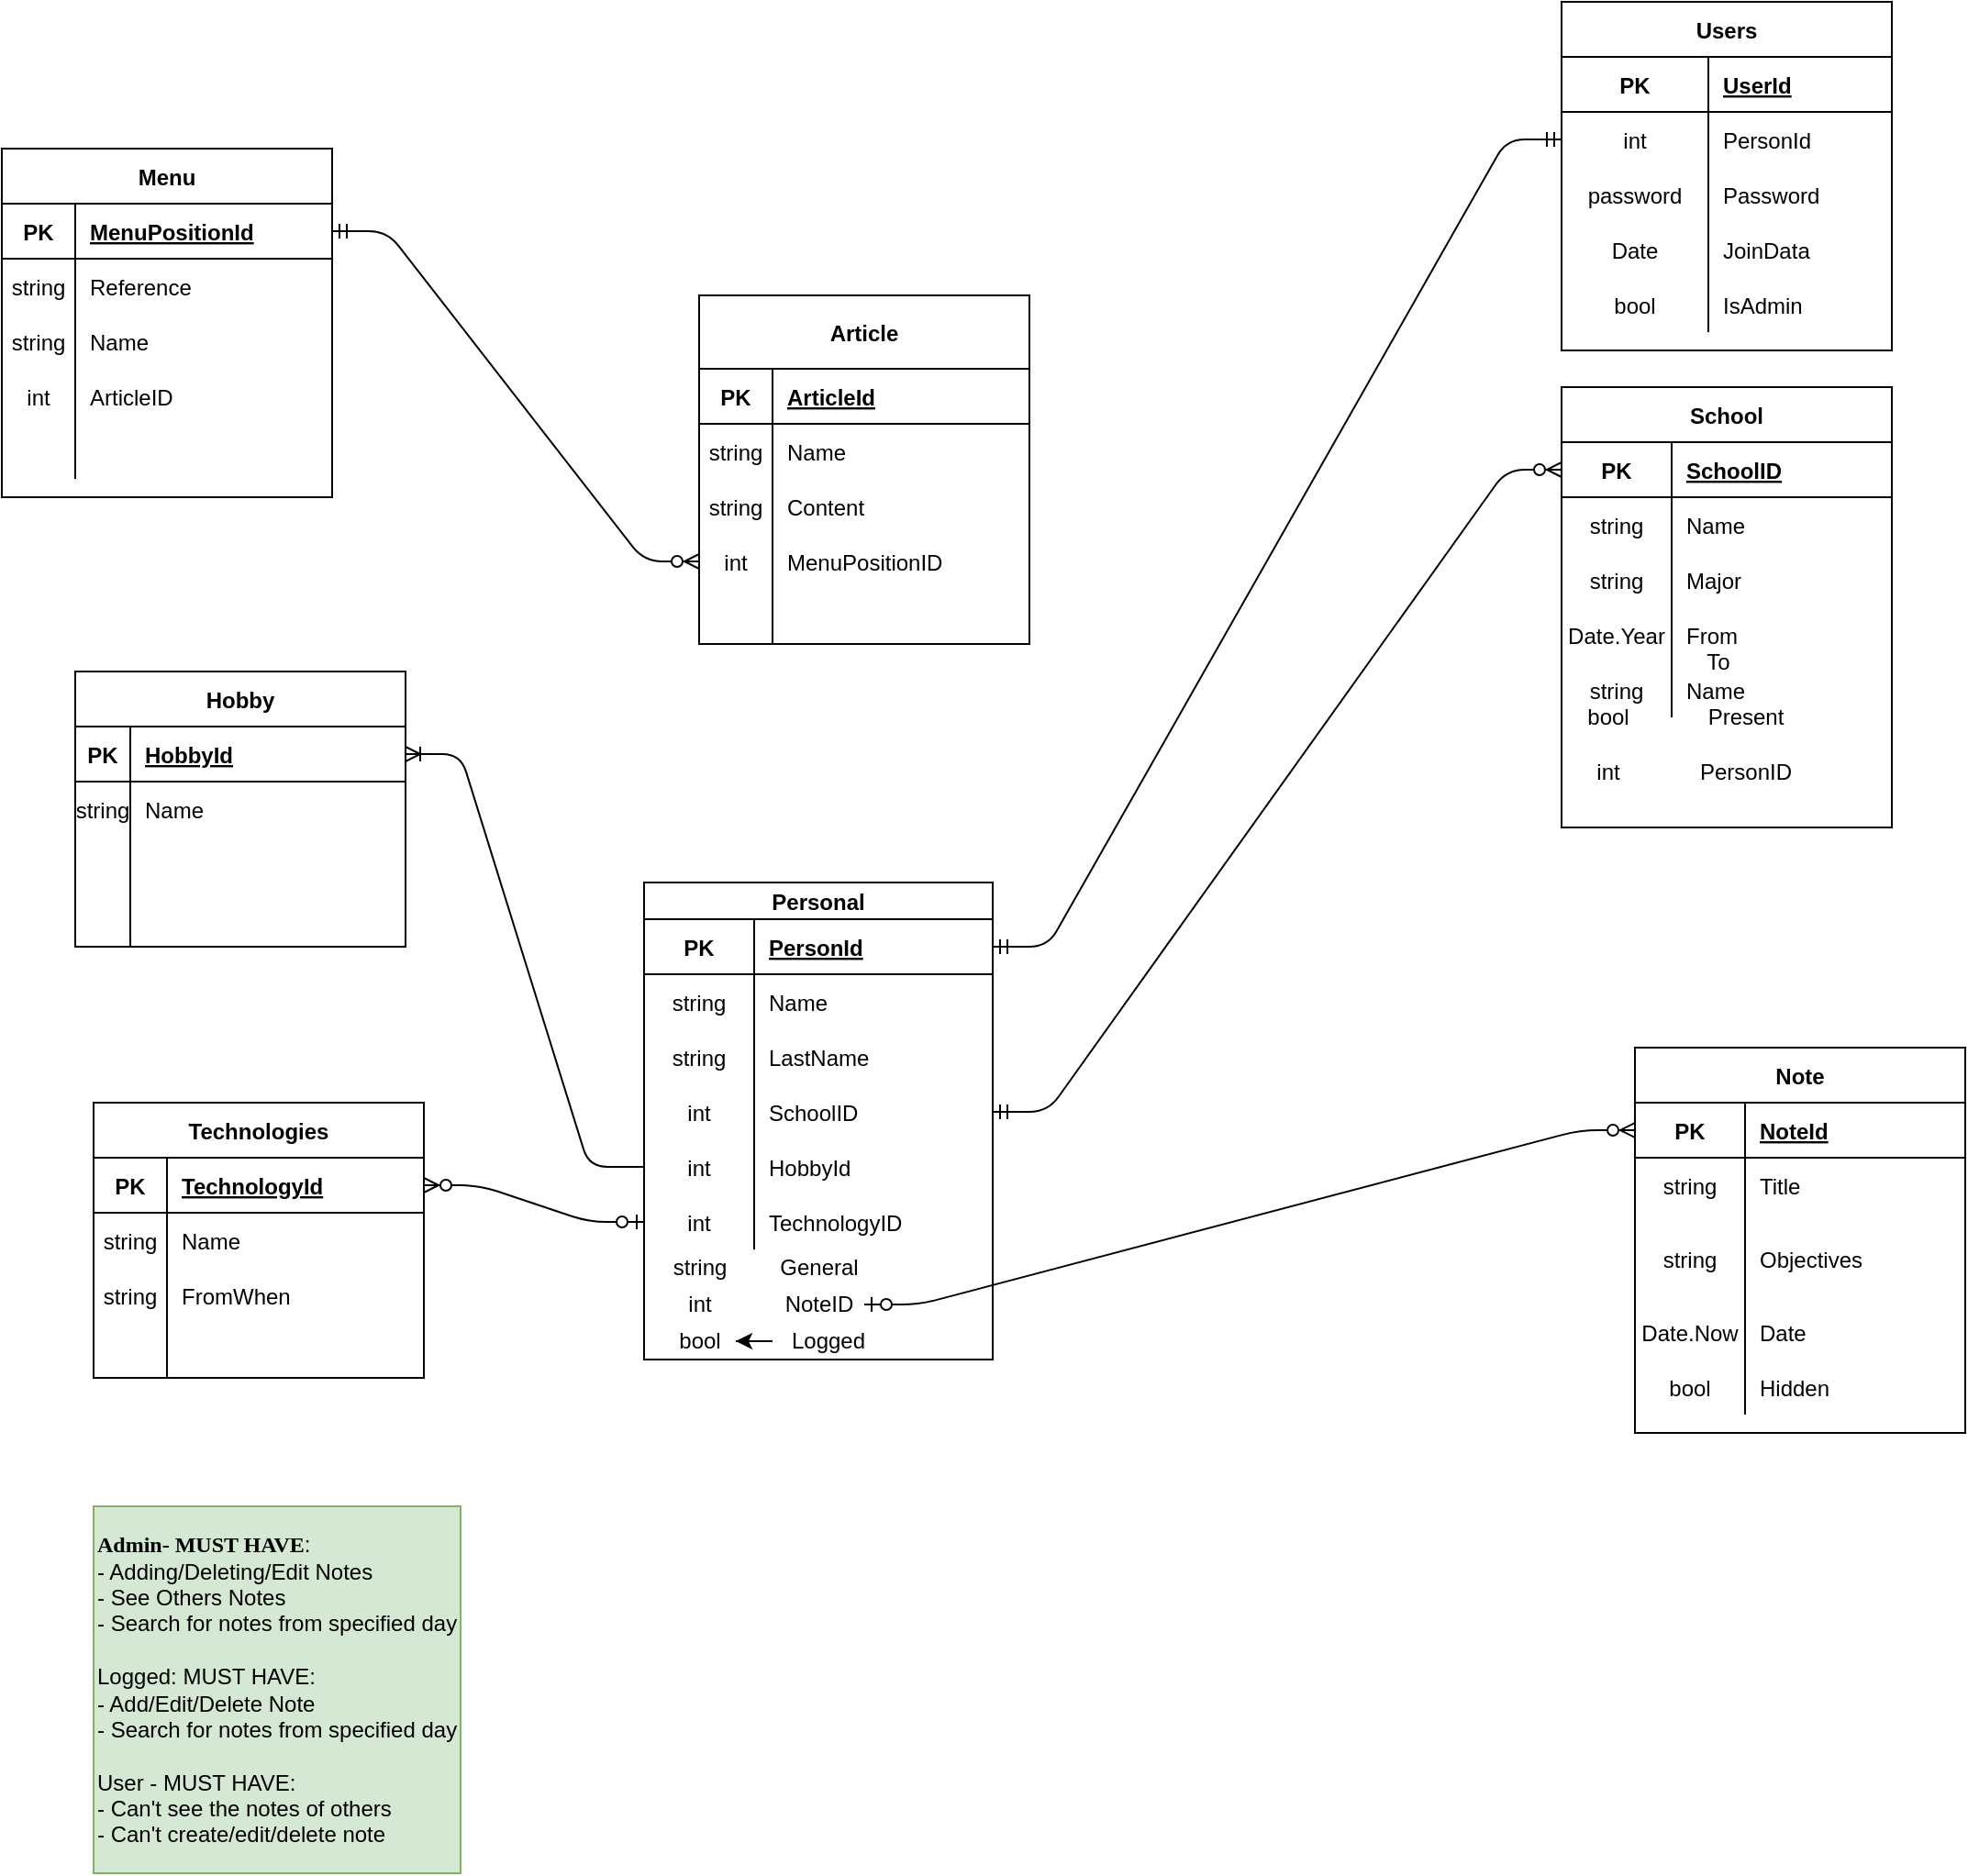 <mxfile version="14.4.2" type="device"><diagram id="R2lEEEUBdFMjLlhIrx00" name="Page-1"><mxGraphModel dx="1673" dy="896" grid="1" gridSize="10" guides="1" tooltips="1" connect="1" arrows="1" fold="1" page="1" pageScale="1" pageWidth="850" pageHeight="1400" math="0" shadow="0" extFonts="Permanent Marker^https://fonts.googleapis.com/css?family=Permanent+Marker"><root><mxCell id="0"/><mxCell id="1" parent="0"/><mxCell id="qra9mYOrXdD5Ib7m6y9H-2" value="Menu" style="shape=table;startSize=30;container=1;collapsible=1;childLayout=tableLayout;fixedRows=1;rowLines=0;fontStyle=1;align=center;resizeLast=1;" parent="1" vertex="1"><mxGeometry y="230" width="180" height="190" as="geometry"/></mxCell><mxCell id="qra9mYOrXdD5Ib7m6y9H-3" value="" style="shape=partialRectangle;collapsible=0;dropTarget=0;pointerEvents=0;fillColor=none;top=0;left=0;bottom=1;right=0;points=[[0,0.5],[1,0.5]];portConstraint=eastwest;" parent="qra9mYOrXdD5Ib7m6y9H-2" vertex="1"><mxGeometry y="30" width="180" height="30" as="geometry"/></mxCell><mxCell id="qra9mYOrXdD5Ib7m6y9H-4" value="PK" style="shape=partialRectangle;connectable=0;fillColor=none;top=0;left=0;bottom=0;right=0;fontStyle=1;overflow=hidden;" parent="qra9mYOrXdD5Ib7m6y9H-3" vertex="1"><mxGeometry width="40" height="30" as="geometry"/></mxCell><mxCell id="qra9mYOrXdD5Ib7m6y9H-5" value="MenuPositionId" style="shape=partialRectangle;connectable=0;fillColor=none;top=0;left=0;bottom=0;right=0;align=left;spacingLeft=6;fontStyle=5;overflow=hidden;" parent="qra9mYOrXdD5Ib7m6y9H-3" vertex="1"><mxGeometry x="40" width="140" height="30" as="geometry"/></mxCell><mxCell id="qra9mYOrXdD5Ib7m6y9H-6" value="" style="shape=partialRectangle;collapsible=0;dropTarget=0;pointerEvents=0;fillColor=none;top=0;left=0;bottom=0;right=0;points=[[0,0.5],[1,0.5]];portConstraint=eastwest;" parent="qra9mYOrXdD5Ib7m6y9H-2" vertex="1"><mxGeometry y="60" width="180" height="30" as="geometry"/></mxCell><mxCell id="qra9mYOrXdD5Ib7m6y9H-7" value="string" style="shape=partialRectangle;connectable=0;fillColor=none;top=0;left=0;bottom=0;right=0;editable=1;overflow=hidden;" parent="qra9mYOrXdD5Ib7m6y9H-6" vertex="1"><mxGeometry width="40" height="30" as="geometry"/></mxCell><mxCell id="qra9mYOrXdD5Ib7m6y9H-8" value="Reference" style="shape=partialRectangle;connectable=0;fillColor=none;top=0;left=0;bottom=0;right=0;align=left;spacingLeft=6;overflow=hidden;" parent="qra9mYOrXdD5Ib7m6y9H-6" vertex="1"><mxGeometry x="40" width="140" height="30" as="geometry"/></mxCell><mxCell id="qra9mYOrXdD5Ib7m6y9H-9" value="" style="shape=partialRectangle;collapsible=0;dropTarget=0;pointerEvents=0;fillColor=none;top=0;left=0;bottom=0;right=0;points=[[0,0.5],[1,0.5]];portConstraint=eastwest;" parent="qra9mYOrXdD5Ib7m6y9H-2" vertex="1"><mxGeometry y="90" width="180" height="30" as="geometry"/></mxCell><mxCell id="qra9mYOrXdD5Ib7m6y9H-10" value="string" style="shape=partialRectangle;connectable=0;fillColor=none;top=0;left=0;bottom=0;right=0;editable=1;overflow=hidden;" parent="qra9mYOrXdD5Ib7m6y9H-9" vertex="1"><mxGeometry width="40" height="30" as="geometry"/></mxCell><mxCell id="qra9mYOrXdD5Ib7m6y9H-11" value="Name" style="shape=partialRectangle;connectable=0;fillColor=none;top=0;left=0;bottom=0;right=0;align=left;spacingLeft=6;overflow=hidden;" parent="qra9mYOrXdD5Ib7m6y9H-9" vertex="1"><mxGeometry x="40" width="140" height="30" as="geometry"/></mxCell><mxCell id="qra9mYOrXdD5Ib7m6y9H-181" value="" style="shape=partialRectangle;collapsible=0;dropTarget=0;pointerEvents=0;fillColor=none;top=0;left=0;bottom=0;right=0;points=[[0,0.5],[1,0.5]];portConstraint=eastwest;" parent="qra9mYOrXdD5Ib7m6y9H-2" vertex="1"><mxGeometry y="120" width="180" height="30" as="geometry"/></mxCell><mxCell id="qra9mYOrXdD5Ib7m6y9H-182" value="int" style="shape=partialRectangle;connectable=0;fillColor=none;top=0;left=0;bottom=0;right=0;editable=1;overflow=hidden;" parent="qra9mYOrXdD5Ib7m6y9H-181" vertex="1"><mxGeometry width="40" height="30" as="geometry"/></mxCell><mxCell id="qra9mYOrXdD5Ib7m6y9H-183" value="ArticleID" style="shape=partialRectangle;connectable=0;fillColor=none;top=0;left=0;bottom=0;right=0;align=left;spacingLeft=6;overflow=hidden;" parent="qra9mYOrXdD5Ib7m6y9H-181" vertex="1"><mxGeometry x="40" width="140" height="30" as="geometry"/></mxCell><mxCell id="qra9mYOrXdD5Ib7m6y9H-12" value="" style="shape=partialRectangle;collapsible=0;dropTarget=0;pointerEvents=0;fillColor=none;top=0;left=0;bottom=0;right=0;points=[[0,0.5],[1,0.5]];portConstraint=eastwest;" parent="qra9mYOrXdD5Ib7m6y9H-2" vertex="1"><mxGeometry y="150" width="180" height="30" as="geometry"/></mxCell><mxCell id="qra9mYOrXdD5Ib7m6y9H-13" value="" style="shape=partialRectangle;connectable=0;fillColor=none;top=0;left=0;bottom=0;right=0;editable=1;overflow=hidden;" parent="qra9mYOrXdD5Ib7m6y9H-12" vertex="1"><mxGeometry width="40" height="30" as="geometry"/></mxCell><mxCell id="qra9mYOrXdD5Ib7m6y9H-14" value="" style="shape=partialRectangle;connectable=0;fillColor=none;top=0;left=0;bottom=0;right=0;align=left;spacingLeft=6;overflow=hidden;" parent="qra9mYOrXdD5Ib7m6y9H-12" vertex="1"><mxGeometry x="40" width="140" height="30" as="geometry"/></mxCell><mxCell id="qra9mYOrXdD5Ib7m6y9H-15" value="Article" style="shape=table;startSize=40;container=1;collapsible=1;childLayout=tableLayout;fixedRows=1;rowLines=0;fontStyle=1;align=center;resizeLast=1;" parent="1" vertex="1"><mxGeometry x="380" y="310" width="180" height="190" as="geometry"/></mxCell><mxCell id="qra9mYOrXdD5Ib7m6y9H-16" value="" style="shape=partialRectangle;collapsible=0;dropTarget=0;pointerEvents=0;fillColor=none;top=0;left=0;bottom=1;right=0;points=[[0,0.5],[1,0.5]];portConstraint=eastwest;" parent="qra9mYOrXdD5Ib7m6y9H-15" vertex="1"><mxGeometry y="40" width="180" height="30" as="geometry"/></mxCell><mxCell id="qra9mYOrXdD5Ib7m6y9H-17" value="PK" style="shape=partialRectangle;connectable=0;fillColor=none;top=0;left=0;bottom=0;right=0;fontStyle=1;overflow=hidden;" parent="qra9mYOrXdD5Ib7m6y9H-16" vertex="1"><mxGeometry width="40" height="30" as="geometry"/></mxCell><mxCell id="qra9mYOrXdD5Ib7m6y9H-18" value="ArticleId" style="shape=partialRectangle;connectable=0;fillColor=none;top=0;left=0;bottom=0;right=0;align=left;spacingLeft=6;fontStyle=5;overflow=hidden;" parent="qra9mYOrXdD5Ib7m6y9H-16" vertex="1"><mxGeometry x="40" width="140" height="30" as="geometry"/></mxCell><mxCell id="qra9mYOrXdD5Ib7m6y9H-19" value="" style="shape=partialRectangle;collapsible=0;dropTarget=0;pointerEvents=0;fillColor=none;top=0;left=0;bottom=0;right=0;points=[[0,0.5],[1,0.5]];portConstraint=eastwest;" parent="qra9mYOrXdD5Ib7m6y9H-15" vertex="1"><mxGeometry y="70" width="180" height="30" as="geometry"/></mxCell><mxCell id="qra9mYOrXdD5Ib7m6y9H-20" value="string" style="shape=partialRectangle;connectable=0;fillColor=none;top=0;left=0;bottom=0;right=0;editable=1;overflow=hidden;" parent="qra9mYOrXdD5Ib7m6y9H-19" vertex="1"><mxGeometry width="40" height="30" as="geometry"/></mxCell><mxCell id="qra9mYOrXdD5Ib7m6y9H-21" value="Name" style="shape=partialRectangle;connectable=0;fillColor=none;top=0;left=0;bottom=0;right=0;align=left;spacingLeft=6;overflow=hidden;" parent="qra9mYOrXdD5Ib7m6y9H-19" vertex="1"><mxGeometry x="40" width="140" height="30" as="geometry"/></mxCell><mxCell id="qra9mYOrXdD5Ib7m6y9H-22" value="" style="shape=partialRectangle;collapsible=0;dropTarget=0;pointerEvents=0;fillColor=none;top=0;left=0;bottom=0;right=0;points=[[0,0.5],[1,0.5]];portConstraint=eastwest;" parent="qra9mYOrXdD5Ib7m6y9H-15" vertex="1"><mxGeometry y="100" width="180" height="30" as="geometry"/></mxCell><mxCell id="qra9mYOrXdD5Ib7m6y9H-23" value="string" style="shape=partialRectangle;connectable=0;fillColor=none;top=0;left=0;bottom=0;right=0;editable=1;overflow=hidden;" parent="qra9mYOrXdD5Ib7m6y9H-22" vertex="1"><mxGeometry width="40" height="30" as="geometry"/></mxCell><mxCell id="qra9mYOrXdD5Ib7m6y9H-24" value="Content" style="shape=partialRectangle;connectable=0;fillColor=none;top=0;left=0;bottom=0;right=0;align=left;spacingLeft=6;overflow=hidden;" parent="qra9mYOrXdD5Ib7m6y9H-22" vertex="1"><mxGeometry x="40" width="140" height="30" as="geometry"/></mxCell><mxCell id="qra9mYOrXdD5Ib7m6y9H-185" value="" style="shape=partialRectangle;collapsible=0;dropTarget=0;pointerEvents=0;fillColor=none;top=0;left=0;bottom=0;right=0;points=[[0,0.5],[1,0.5]];portConstraint=eastwest;" parent="qra9mYOrXdD5Ib7m6y9H-15" vertex="1"><mxGeometry y="130" width="180" height="30" as="geometry"/></mxCell><mxCell id="qra9mYOrXdD5Ib7m6y9H-186" value="int" style="shape=partialRectangle;connectable=0;fillColor=none;top=0;left=0;bottom=0;right=0;editable=1;overflow=hidden;" parent="qra9mYOrXdD5Ib7m6y9H-185" vertex="1"><mxGeometry width="40" height="30" as="geometry"/></mxCell><mxCell id="qra9mYOrXdD5Ib7m6y9H-187" value="MenuPositionID" style="shape=partialRectangle;connectable=0;fillColor=none;top=0;left=0;bottom=0;right=0;align=left;spacingLeft=6;overflow=hidden;" parent="qra9mYOrXdD5Ib7m6y9H-185" vertex="1"><mxGeometry x="40" width="140" height="30" as="geometry"/></mxCell><mxCell id="qra9mYOrXdD5Ib7m6y9H-25" value="" style="shape=partialRectangle;collapsible=0;dropTarget=0;pointerEvents=0;fillColor=none;top=0;left=0;bottom=0;right=0;points=[[0,0.5],[1,0.5]];portConstraint=eastwest;" parent="qra9mYOrXdD5Ib7m6y9H-15" vertex="1"><mxGeometry y="160" width="180" height="30" as="geometry"/></mxCell><mxCell id="qra9mYOrXdD5Ib7m6y9H-26" value="" style="shape=partialRectangle;connectable=0;fillColor=none;top=0;left=0;bottom=0;right=0;editable=1;overflow=hidden;" parent="qra9mYOrXdD5Ib7m6y9H-25" vertex="1"><mxGeometry width="40" height="30" as="geometry"/></mxCell><mxCell id="qra9mYOrXdD5Ib7m6y9H-27" value="" style="shape=partialRectangle;connectable=0;fillColor=none;top=0;left=0;bottom=0;right=0;align=left;spacingLeft=6;overflow=hidden;" parent="qra9mYOrXdD5Ib7m6y9H-25" vertex="1"><mxGeometry x="40" width="140" height="30" as="geometry"/></mxCell><mxCell id="qra9mYOrXdD5Ib7m6y9H-28" value="Personal" style="shape=table;startSize=20;container=1;collapsible=1;childLayout=tableLayout;fixedRows=1;rowLines=0;fontStyle=1;align=center;resizeLast=1;" parent="1" vertex="1"><mxGeometry x="350" y="630" width="190" height="260" as="geometry"/></mxCell><mxCell id="qra9mYOrXdD5Ib7m6y9H-29" value="" style="shape=partialRectangle;collapsible=0;dropTarget=0;pointerEvents=0;fillColor=none;top=0;left=0;bottom=1;right=0;points=[[0,0.5],[1,0.5]];portConstraint=eastwest;" parent="qra9mYOrXdD5Ib7m6y9H-28" vertex="1"><mxGeometry y="20" width="190" height="30" as="geometry"/></mxCell><mxCell id="qra9mYOrXdD5Ib7m6y9H-30" value="PK" style="shape=partialRectangle;connectable=0;fillColor=none;top=0;left=0;bottom=0;right=0;fontStyle=1;overflow=hidden;" parent="qra9mYOrXdD5Ib7m6y9H-29" vertex="1"><mxGeometry width="60" height="30" as="geometry"/></mxCell><mxCell id="qra9mYOrXdD5Ib7m6y9H-31" value="PersonId" style="shape=partialRectangle;connectable=0;fillColor=none;top=0;left=0;bottom=0;right=0;align=left;spacingLeft=6;fontStyle=5;overflow=hidden;" parent="qra9mYOrXdD5Ib7m6y9H-29" vertex="1"><mxGeometry x="60" width="130" height="30" as="geometry"/></mxCell><mxCell id="qra9mYOrXdD5Ib7m6y9H-32" value="" style="shape=partialRectangle;collapsible=0;dropTarget=0;pointerEvents=0;fillColor=none;top=0;left=0;bottom=0;right=0;points=[[0,0.5],[1,0.5]];portConstraint=eastwest;" parent="qra9mYOrXdD5Ib7m6y9H-28" vertex="1"><mxGeometry y="50" width="190" height="30" as="geometry"/></mxCell><mxCell id="qra9mYOrXdD5Ib7m6y9H-33" value="string" style="shape=partialRectangle;connectable=0;fillColor=none;top=0;left=0;bottom=0;right=0;editable=1;overflow=hidden;" parent="qra9mYOrXdD5Ib7m6y9H-32" vertex="1"><mxGeometry width="60" height="30" as="geometry"/></mxCell><mxCell id="qra9mYOrXdD5Ib7m6y9H-34" value="Name" style="shape=partialRectangle;connectable=0;fillColor=none;top=0;left=0;bottom=0;right=0;align=left;spacingLeft=6;overflow=hidden;" parent="qra9mYOrXdD5Ib7m6y9H-32" vertex="1"><mxGeometry x="60" width="130" height="30" as="geometry"/></mxCell><mxCell id="qra9mYOrXdD5Ib7m6y9H-35" value="" style="shape=partialRectangle;collapsible=0;dropTarget=0;pointerEvents=0;fillColor=none;top=0;left=0;bottom=0;right=0;points=[[0,0.5],[1,0.5]];portConstraint=eastwest;" parent="qra9mYOrXdD5Ib7m6y9H-28" vertex="1"><mxGeometry y="80" width="190" height="30" as="geometry"/></mxCell><mxCell id="qra9mYOrXdD5Ib7m6y9H-36" value="string" style="shape=partialRectangle;connectable=0;fillColor=none;top=0;left=0;bottom=0;right=0;editable=1;overflow=hidden;" parent="qra9mYOrXdD5Ib7m6y9H-35" vertex="1"><mxGeometry width="60" height="30" as="geometry"/></mxCell><mxCell id="qra9mYOrXdD5Ib7m6y9H-37" value="LastName" style="shape=partialRectangle;connectable=0;fillColor=none;top=0;left=0;bottom=0;right=0;align=left;spacingLeft=6;overflow=hidden;" parent="qra9mYOrXdD5Ib7m6y9H-35" vertex="1"><mxGeometry x="60" width="130" height="30" as="geometry"/></mxCell><mxCell id="qra9mYOrXdD5Ib7m6y9H-38" value="" style="shape=partialRectangle;collapsible=0;dropTarget=0;pointerEvents=0;fillColor=none;top=0;left=0;bottom=0;right=0;points=[[0,0.5],[1,0.5]];portConstraint=eastwest;" parent="qra9mYOrXdD5Ib7m6y9H-28" vertex="1"><mxGeometry y="110" width="190" height="30" as="geometry"/></mxCell><mxCell id="qra9mYOrXdD5Ib7m6y9H-39" value="int" style="shape=partialRectangle;connectable=0;fillColor=none;top=0;left=0;bottom=0;right=0;editable=1;overflow=hidden;" parent="qra9mYOrXdD5Ib7m6y9H-38" vertex="1"><mxGeometry width="60" height="30" as="geometry"/></mxCell><mxCell id="qra9mYOrXdD5Ib7m6y9H-40" value="SchoolID" style="shape=partialRectangle;connectable=0;fillColor=none;top=0;left=0;bottom=0;right=0;align=left;spacingLeft=6;overflow=hidden;" parent="qra9mYOrXdD5Ib7m6y9H-38" vertex="1"><mxGeometry x="60" width="130" height="30" as="geometry"/></mxCell><mxCell id="qra9mYOrXdD5Ib7m6y9H-41" value="" style="shape=partialRectangle;collapsible=0;dropTarget=0;pointerEvents=0;fillColor=none;top=0;left=0;bottom=0;right=0;points=[[0,0.5],[1,0.5]];portConstraint=eastwest;" parent="qra9mYOrXdD5Ib7m6y9H-28" vertex="1"><mxGeometry y="140" width="190" height="30" as="geometry"/></mxCell><mxCell id="qra9mYOrXdD5Ib7m6y9H-42" value="int" style="shape=partialRectangle;connectable=0;fillColor=none;top=0;left=0;bottom=0;right=0;editable=1;overflow=hidden;" parent="qra9mYOrXdD5Ib7m6y9H-41" vertex="1"><mxGeometry width="60" height="30" as="geometry"/></mxCell><mxCell id="qra9mYOrXdD5Ib7m6y9H-43" value="HobbyId" style="shape=partialRectangle;connectable=0;fillColor=none;top=0;left=0;bottom=0;right=0;align=left;spacingLeft=6;overflow=hidden;" parent="qra9mYOrXdD5Ib7m6y9H-41" vertex="1"><mxGeometry x="60" width="130" height="30" as="geometry"/></mxCell><mxCell id="qra9mYOrXdD5Ib7m6y9H-174" value="" style="shape=partialRectangle;collapsible=0;dropTarget=0;pointerEvents=0;fillColor=none;top=0;left=0;bottom=0;right=0;points=[[0,0.5],[1,0.5]];portConstraint=eastwest;" parent="qra9mYOrXdD5Ib7m6y9H-28" vertex="1"><mxGeometry y="170" width="190" height="30" as="geometry"/></mxCell><mxCell id="qra9mYOrXdD5Ib7m6y9H-175" value="int" style="shape=partialRectangle;connectable=0;fillColor=none;top=0;left=0;bottom=0;right=0;editable=1;overflow=hidden;" parent="qra9mYOrXdD5Ib7m6y9H-174" vertex="1"><mxGeometry width="60" height="30" as="geometry"/></mxCell><mxCell id="qra9mYOrXdD5Ib7m6y9H-176" value="TechnologyID" style="shape=partialRectangle;connectable=0;fillColor=none;top=0;left=0;bottom=0;right=0;align=left;spacingLeft=6;overflow=hidden;" parent="qra9mYOrXdD5Ib7m6y9H-174" vertex="1"><mxGeometry x="60" width="130" height="30" as="geometry"/></mxCell><mxCell id="qra9mYOrXdD5Ib7m6y9H-44" value="string" style="text;html=1;align=center;verticalAlign=middle;resizable=0;points=[];autosize=1;" parent="1" vertex="1"><mxGeometry x="360" y="830" width="40" height="20" as="geometry"/></mxCell><mxCell id="qra9mYOrXdD5Ib7m6y9H-45" value="General" style="text;html=1;align=center;verticalAlign=middle;resizable=0;points=[];autosize=1;" parent="1" vertex="1"><mxGeometry x="415" y="830" width="60" height="20" as="geometry"/></mxCell><mxCell id="qra9mYOrXdD5Ib7m6y9H-46" value="School" style="shape=table;startSize=30;container=1;collapsible=1;childLayout=tableLayout;fixedRows=1;rowLines=0;fontStyle=1;align=center;resizeLast=1;" parent="1" vertex="1"><mxGeometry x="850" y="360" width="180" height="240" as="geometry"/></mxCell><mxCell id="qra9mYOrXdD5Ib7m6y9H-47" value="" style="shape=partialRectangle;collapsible=0;dropTarget=0;pointerEvents=0;fillColor=none;top=0;left=0;bottom=1;right=0;points=[[0,0.5],[1,0.5]];portConstraint=eastwest;" parent="qra9mYOrXdD5Ib7m6y9H-46" vertex="1"><mxGeometry y="30" width="180" height="30" as="geometry"/></mxCell><mxCell id="qra9mYOrXdD5Ib7m6y9H-48" value="PK" style="shape=partialRectangle;connectable=0;fillColor=none;top=0;left=0;bottom=0;right=0;fontStyle=1;overflow=hidden;" parent="qra9mYOrXdD5Ib7m6y9H-47" vertex="1"><mxGeometry width="60" height="30" as="geometry"/></mxCell><mxCell id="qra9mYOrXdD5Ib7m6y9H-49" value="SchoolID" style="shape=partialRectangle;connectable=0;fillColor=none;top=0;left=0;bottom=0;right=0;align=left;spacingLeft=6;fontStyle=5;overflow=hidden;" parent="qra9mYOrXdD5Ib7m6y9H-47" vertex="1"><mxGeometry x="60" width="120" height="30" as="geometry"/></mxCell><mxCell id="qra9mYOrXdD5Ib7m6y9H-50" value="" style="shape=partialRectangle;collapsible=0;dropTarget=0;pointerEvents=0;fillColor=none;top=0;left=0;bottom=0;right=0;points=[[0,0.5],[1,0.5]];portConstraint=eastwest;" parent="qra9mYOrXdD5Ib7m6y9H-46" vertex="1"><mxGeometry y="60" width="180" height="30" as="geometry"/></mxCell><mxCell id="qra9mYOrXdD5Ib7m6y9H-51" value="string" style="shape=partialRectangle;connectable=0;fillColor=none;top=0;left=0;bottom=0;right=0;editable=1;overflow=hidden;" parent="qra9mYOrXdD5Ib7m6y9H-50" vertex="1"><mxGeometry width="60" height="30" as="geometry"/></mxCell><mxCell id="qra9mYOrXdD5Ib7m6y9H-52" value="Name" style="shape=partialRectangle;connectable=0;fillColor=none;top=0;left=0;bottom=0;right=0;align=left;spacingLeft=6;overflow=hidden;" parent="qra9mYOrXdD5Ib7m6y9H-50" vertex="1"><mxGeometry x="60" width="120" height="30" as="geometry"/></mxCell><mxCell id="qra9mYOrXdD5Ib7m6y9H-53" value="" style="shape=partialRectangle;collapsible=0;dropTarget=0;pointerEvents=0;fillColor=none;top=0;left=0;bottom=0;right=0;points=[[0,0.5],[1,0.5]];portConstraint=eastwest;" parent="qra9mYOrXdD5Ib7m6y9H-46" vertex="1"><mxGeometry y="90" width="180" height="30" as="geometry"/></mxCell><mxCell id="qra9mYOrXdD5Ib7m6y9H-54" value="string" style="shape=partialRectangle;connectable=0;fillColor=none;top=0;left=0;bottom=0;right=0;editable=1;overflow=hidden;" parent="qra9mYOrXdD5Ib7m6y9H-53" vertex="1"><mxGeometry width="60" height="30" as="geometry"/></mxCell><mxCell id="qra9mYOrXdD5Ib7m6y9H-55" value="Major" style="shape=partialRectangle;connectable=0;fillColor=none;top=0;left=0;bottom=0;right=0;align=left;spacingLeft=6;overflow=hidden;" parent="qra9mYOrXdD5Ib7m6y9H-53" vertex="1"><mxGeometry x="60" width="120" height="30" as="geometry"/></mxCell><mxCell id="qra9mYOrXdD5Ib7m6y9H-56" value="" style="shape=partialRectangle;collapsible=0;dropTarget=0;pointerEvents=0;fillColor=none;top=0;left=0;bottom=0;right=0;points=[[0,0.5],[1,0.5]];portConstraint=eastwest;" parent="qra9mYOrXdD5Ib7m6y9H-46" vertex="1"><mxGeometry y="120" width="180" height="30" as="geometry"/></mxCell><mxCell id="qra9mYOrXdD5Ib7m6y9H-57" value="Date.Year" style="shape=partialRectangle;connectable=0;fillColor=none;top=0;left=0;bottom=0;right=0;editable=1;overflow=hidden;" parent="qra9mYOrXdD5Ib7m6y9H-56" vertex="1"><mxGeometry width="60" height="30" as="geometry"/></mxCell><mxCell id="qra9mYOrXdD5Ib7m6y9H-58" value="From" style="shape=partialRectangle;connectable=0;fillColor=none;top=0;left=0;bottom=0;right=0;align=left;spacingLeft=6;overflow=hidden;" parent="qra9mYOrXdD5Ib7m6y9H-56" vertex="1"><mxGeometry x="60" width="120" height="30" as="geometry"/></mxCell><mxCell id="qra9mYOrXdD5Ib7m6y9H-151" value="" style="shape=partialRectangle;collapsible=0;dropTarget=0;pointerEvents=0;fillColor=none;top=0;left=0;bottom=0;right=0;points=[[0,0.5],[1,0.5]];portConstraint=eastwest;" parent="qra9mYOrXdD5Ib7m6y9H-46" vertex="1"><mxGeometry y="150" width="180" height="30" as="geometry"/></mxCell><mxCell id="qra9mYOrXdD5Ib7m6y9H-152" value="string" style="shape=partialRectangle;connectable=0;fillColor=none;top=0;left=0;bottom=0;right=0;editable=1;overflow=hidden;" parent="qra9mYOrXdD5Ib7m6y9H-151" vertex="1"><mxGeometry width="60" height="30" as="geometry"/></mxCell><mxCell id="qra9mYOrXdD5Ib7m6y9H-153" value="Name" style="shape=partialRectangle;connectable=0;fillColor=none;top=0;left=0;bottom=0;right=0;align=left;spacingLeft=6;overflow=hidden;" parent="qra9mYOrXdD5Ib7m6y9H-151" vertex="1"><mxGeometry x="60" width="120" height="30" as="geometry"/></mxCell><mxCell id="qra9mYOrXdD5Ib7m6y9H-59" value="To" style="text;html=1;align=center;verticalAlign=middle;resizable=0;points=[];autosize=1;" parent="1" vertex="1"><mxGeometry x="920" y="500" width="30" height="20" as="geometry"/></mxCell><mxCell id="qra9mYOrXdD5Ib7m6y9H-62" value="int" style="text;html=1;align=center;verticalAlign=middle;resizable=0;points=[];autosize=1;" parent="1" vertex="1"><mxGeometry x="860" y="560" width="30" height="20" as="geometry"/></mxCell><mxCell id="qra9mYOrXdD5Ib7m6y9H-63" value="bool" style="text;html=1;align=center;verticalAlign=middle;resizable=0;points=[];autosize=1;" parent="1" vertex="1"><mxGeometry x="855" y="530" width="40" height="20" as="geometry"/></mxCell><mxCell id="qra9mYOrXdD5Ib7m6y9H-65" value="Present" style="text;html=1;align=center;verticalAlign=middle;resizable=0;points=[];autosize=1;" parent="1" vertex="1"><mxGeometry x="920" y="530" width="60" height="20" as="geometry"/></mxCell><mxCell id="qra9mYOrXdD5Ib7m6y9H-66" value="Hobby" style="shape=table;startSize=30;container=1;collapsible=1;childLayout=tableLayout;fixedRows=1;rowLines=0;fontStyle=1;align=center;resizeLast=1;" parent="1" vertex="1"><mxGeometry x="40" y="515" width="180" height="150" as="geometry"/></mxCell><mxCell id="qra9mYOrXdD5Ib7m6y9H-67" value="" style="shape=partialRectangle;collapsible=0;dropTarget=0;pointerEvents=0;fillColor=none;top=0;left=0;bottom=1;right=0;points=[[0,0.5],[1,0.5]];portConstraint=eastwest;" parent="qra9mYOrXdD5Ib7m6y9H-66" vertex="1"><mxGeometry y="30" width="180" height="30" as="geometry"/></mxCell><mxCell id="qra9mYOrXdD5Ib7m6y9H-68" value="PK" style="shape=partialRectangle;connectable=0;fillColor=none;top=0;left=0;bottom=0;right=0;fontStyle=1;overflow=hidden;" parent="qra9mYOrXdD5Ib7m6y9H-67" vertex="1"><mxGeometry width="30" height="30" as="geometry"/></mxCell><mxCell id="qra9mYOrXdD5Ib7m6y9H-69" value="HobbyId" style="shape=partialRectangle;connectable=0;fillColor=none;top=0;left=0;bottom=0;right=0;align=left;spacingLeft=6;fontStyle=5;overflow=hidden;" parent="qra9mYOrXdD5Ib7m6y9H-67" vertex="1"><mxGeometry x="30" width="150" height="30" as="geometry"/></mxCell><mxCell id="qra9mYOrXdD5Ib7m6y9H-70" value="" style="shape=partialRectangle;collapsible=0;dropTarget=0;pointerEvents=0;fillColor=none;top=0;left=0;bottom=0;right=0;points=[[0,0.5],[1,0.5]];portConstraint=eastwest;" parent="qra9mYOrXdD5Ib7m6y9H-66" vertex="1"><mxGeometry y="60" width="180" height="30" as="geometry"/></mxCell><mxCell id="qra9mYOrXdD5Ib7m6y9H-71" value="string" style="shape=partialRectangle;connectable=0;fillColor=none;top=0;left=0;bottom=0;right=0;editable=1;overflow=hidden;" parent="qra9mYOrXdD5Ib7m6y9H-70" vertex="1"><mxGeometry width="30" height="30" as="geometry"/></mxCell><mxCell id="qra9mYOrXdD5Ib7m6y9H-72" value="Name" style="shape=partialRectangle;connectable=0;fillColor=none;top=0;left=0;bottom=0;right=0;align=left;spacingLeft=6;overflow=hidden;" parent="qra9mYOrXdD5Ib7m6y9H-70" vertex="1"><mxGeometry x="30" width="150" height="30" as="geometry"/></mxCell><mxCell id="qra9mYOrXdD5Ib7m6y9H-73" value="" style="shape=partialRectangle;collapsible=0;dropTarget=0;pointerEvents=0;fillColor=none;top=0;left=0;bottom=0;right=0;points=[[0,0.5],[1,0.5]];portConstraint=eastwest;" parent="qra9mYOrXdD5Ib7m6y9H-66" vertex="1"><mxGeometry y="90" width="180" height="30" as="geometry"/></mxCell><mxCell id="qra9mYOrXdD5Ib7m6y9H-74" value="" style="shape=partialRectangle;connectable=0;fillColor=none;top=0;left=0;bottom=0;right=0;editable=1;overflow=hidden;" parent="qra9mYOrXdD5Ib7m6y9H-73" vertex="1"><mxGeometry width="30" height="30" as="geometry"/></mxCell><mxCell id="qra9mYOrXdD5Ib7m6y9H-75" value="" style="shape=partialRectangle;connectable=0;fillColor=none;top=0;left=0;bottom=0;right=0;align=left;spacingLeft=6;overflow=hidden;" parent="qra9mYOrXdD5Ib7m6y9H-73" vertex="1"><mxGeometry x="30" width="150" height="30" as="geometry"/></mxCell><mxCell id="qra9mYOrXdD5Ib7m6y9H-76" value="" style="shape=partialRectangle;collapsible=0;dropTarget=0;pointerEvents=0;fillColor=none;top=0;left=0;bottom=0;right=0;points=[[0,0.5],[1,0.5]];portConstraint=eastwest;" parent="qra9mYOrXdD5Ib7m6y9H-66" vertex="1"><mxGeometry y="120" width="180" height="30" as="geometry"/></mxCell><mxCell id="qra9mYOrXdD5Ib7m6y9H-77" value="" style="shape=partialRectangle;connectable=0;fillColor=none;top=0;left=0;bottom=0;right=0;editable=1;overflow=hidden;" parent="qra9mYOrXdD5Ib7m6y9H-76" vertex="1"><mxGeometry width="30" height="30" as="geometry"/></mxCell><mxCell id="qra9mYOrXdD5Ib7m6y9H-78" value="" style="shape=partialRectangle;connectable=0;fillColor=none;top=0;left=0;bottom=0;right=0;align=left;spacingLeft=6;overflow=hidden;" parent="qra9mYOrXdD5Ib7m6y9H-76" vertex="1"><mxGeometry x="30" width="150" height="30" as="geometry"/></mxCell><mxCell id="qra9mYOrXdD5Ib7m6y9H-79" value="Technologies" style="shape=table;startSize=30;container=1;collapsible=1;childLayout=tableLayout;fixedRows=1;rowLines=0;fontStyle=1;align=center;resizeLast=1;" parent="1" vertex="1"><mxGeometry x="50" y="750" width="180" height="150" as="geometry"/></mxCell><mxCell id="qra9mYOrXdD5Ib7m6y9H-80" value="" style="shape=partialRectangle;collapsible=0;dropTarget=0;pointerEvents=0;fillColor=none;top=0;left=0;bottom=1;right=0;points=[[0,0.5],[1,0.5]];portConstraint=eastwest;" parent="qra9mYOrXdD5Ib7m6y9H-79" vertex="1"><mxGeometry y="30" width="180" height="30" as="geometry"/></mxCell><mxCell id="qra9mYOrXdD5Ib7m6y9H-81" value="PK" style="shape=partialRectangle;connectable=0;fillColor=none;top=0;left=0;bottom=0;right=0;fontStyle=1;overflow=hidden;" parent="qra9mYOrXdD5Ib7m6y9H-80" vertex="1"><mxGeometry width="40" height="30" as="geometry"/></mxCell><mxCell id="qra9mYOrXdD5Ib7m6y9H-82" value="TechnologyId" style="shape=partialRectangle;connectable=0;fillColor=none;top=0;left=0;bottom=0;right=0;align=left;spacingLeft=6;fontStyle=5;overflow=hidden;" parent="qra9mYOrXdD5Ib7m6y9H-80" vertex="1"><mxGeometry x="40" width="140" height="30" as="geometry"/></mxCell><mxCell id="qra9mYOrXdD5Ib7m6y9H-83" value="" style="shape=partialRectangle;collapsible=0;dropTarget=0;pointerEvents=0;fillColor=none;top=0;left=0;bottom=0;right=0;points=[[0,0.5],[1,0.5]];portConstraint=eastwest;" parent="qra9mYOrXdD5Ib7m6y9H-79" vertex="1"><mxGeometry y="60" width="180" height="30" as="geometry"/></mxCell><mxCell id="qra9mYOrXdD5Ib7m6y9H-84" value="string" style="shape=partialRectangle;connectable=0;fillColor=none;top=0;left=0;bottom=0;right=0;editable=1;overflow=hidden;" parent="qra9mYOrXdD5Ib7m6y9H-83" vertex="1"><mxGeometry width="40" height="30" as="geometry"/></mxCell><mxCell id="qra9mYOrXdD5Ib7m6y9H-85" value="Name" style="shape=partialRectangle;connectable=0;fillColor=none;top=0;left=0;bottom=0;right=0;align=left;spacingLeft=6;overflow=hidden;" parent="qra9mYOrXdD5Ib7m6y9H-83" vertex="1"><mxGeometry x="40" width="140" height="30" as="geometry"/></mxCell><mxCell id="qra9mYOrXdD5Ib7m6y9H-86" value="" style="shape=partialRectangle;collapsible=0;dropTarget=0;pointerEvents=0;fillColor=none;top=0;left=0;bottom=0;right=0;points=[[0,0.5],[1,0.5]];portConstraint=eastwest;" parent="qra9mYOrXdD5Ib7m6y9H-79" vertex="1"><mxGeometry y="90" width="180" height="30" as="geometry"/></mxCell><mxCell id="qra9mYOrXdD5Ib7m6y9H-87" value="string" style="shape=partialRectangle;connectable=0;fillColor=none;top=0;left=0;bottom=0;right=0;editable=1;overflow=hidden;" parent="qra9mYOrXdD5Ib7m6y9H-86" vertex="1"><mxGeometry width="40" height="30" as="geometry"/></mxCell><mxCell id="qra9mYOrXdD5Ib7m6y9H-88" value="FromWhen" style="shape=partialRectangle;connectable=0;fillColor=none;top=0;left=0;bottom=0;right=0;align=left;spacingLeft=6;overflow=hidden;" parent="qra9mYOrXdD5Ib7m6y9H-86" vertex="1"><mxGeometry x="40" width="140" height="30" as="geometry"/></mxCell><mxCell id="qra9mYOrXdD5Ib7m6y9H-89" value="" style="shape=partialRectangle;collapsible=0;dropTarget=0;pointerEvents=0;fillColor=none;top=0;left=0;bottom=0;right=0;points=[[0,0.5],[1,0.5]];portConstraint=eastwest;" parent="qra9mYOrXdD5Ib7m6y9H-79" vertex="1"><mxGeometry y="120" width="180" height="30" as="geometry"/></mxCell><mxCell id="qra9mYOrXdD5Ib7m6y9H-90" value="" style="shape=partialRectangle;connectable=0;fillColor=none;top=0;left=0;bottom=0;right=0;editable=1;overflow=hidden;" parent="qra9mYOrXdD5Ib7m6y9H-89" vertex="1"><mxGeometry width="40" height="30" as="geometry"/></mxCell><mxCell id="qra9mYOrXdD5Ib7m6y9H-91" value="" style="shape=partialRectangle;connectable=0;fillColor=none;top=0;left=0;bottom=0;right=0;align=left;spacingLeft=6;overflow=hidden;" parent="qra9mYOrXdD5Ib7m6y9H-89" vertex="1"><mxGeometry x="40" width="140" height="30" as="geometry"/></mxCell><mxCell id="qra9mYOrXdD5Ib7m6y9H-92" value="Note" style="shape=table;startSize=30;container=1;collapsible=1;childLayout=tableLayout;fixedRows=1;rowLines=0;fontStyle=1;align=center;resizeLast=1;" parent="1" vertex="1"><mxGeometry x="890" y="720" width="180" height="210" as="geometry"/></mxCell><mxCell id="qra9mYOrXdD5Ib7m6y9H-93" value="" style="shape=partialRectangle;collapsible=0;dropTarget=0;pointerEvents=0;fillColor=none;top=0;left=0;bottom=1;right=0;points=[[0,0.5],[1,0.5]];portConstraint=eastwest;" parent="qra9mYOrXdD5Ib7m6y9H-92" vertex="1"><mxGeometry y="30" width="180" height="30" as="geometry"/></mxCell><mxCell id="qra9mYOrXdD5Ib7m6y9H-94" value="PK" style="shape=partialRectangle;connectable=0;fillColor=none;top=0;left=0;bottom=0;right=0;fontStyle=1;overflow=hidden;" parent="qra9mYOrXdD5Ib7m6y9H-93" vertex="1"><mxGeometry width="60" height="30" as="geometry"/></mxCell><mxCell id="qra9mYOrXdD5Ib7m6y9H-95" value="NoteId" style="shape=partialRectangle;connectable=0;fillColor=none;top=0;left=0;bottom=0;right=0;align=left;spacingLeft=6;fontStyle=5;overflow=hidden;" parent="qra9mYOrXdD5Ib7m6y9H-93" vertex="1"><mxGeometry x="60" width="120" height="30" as="geometry"/></mxCell><mxCell id="qra9mYOrXdD5Ib7m6y9H-96" value="" style="shape=partialRectangle;collapsible=0;dropTarget=0;pointerEvents=0;fillColor=none;top=0;left=0;bottom=0;right=0;points=[[0,0.5],[1,0.5]];portConstraint=eastwest;" parent="qra9mYOrXdD5Ib7m6y9H-92" vertex="1"><mxGeometry y="60" width="180" height="30" as="geometry"/></mxCell><mxCell id="qra9mYOrXdD5Ib7m6y9H-97" value="string" style="shape=partialRectangle;connectable=0;fillColor=none;top=0;left=0;bottom=0;right=0;editable=1;overflow=hidden;" parent="qra9mYOrXdD5Ib7m6y9H-96" vertex="1"><mxGeometry width="60" height="30" as="geometry"/></mxCell><mxCell id="qra9mYOrXdD5Ib7m6y9H-98" value="Title" style="shape=partialRectangle;connectable=0;fillColor=none;top=0;left=0;bottom=0;right=0;align=left;spacingLeft=6;overflow=hidden;" parent="qra9mYOrXdD5Ib7m6y9H-96" vertex="1"><mxGeometry x="60" width="120" height="30" as="geometry"/></mxCell><mxCell id="qra9mYOrXdD5Ib7m6y9H-105" value="" style="shape=partialRectangle;collapsible=0;dropTarget=0;pointerEvents=0;fillColor=none;top=0;left=0;bottom=0;right=0;points=[[0,0.5],[1,0.5]];portConstraint=eastwest;" parent="qra9mYOrXdD5Ib7m6y9H-92" vertex="1"><mxGeometry y="90" width="180" height="50" as="geometry"/></mxCell><mxCell id="qra9mYOrXdD5Ib7m6y9H-106" value="string" style="shape=partialRectangle;connectable=0;fillColor=none;top=0;left=0;bottom=0;right=0;editable=1;overflow=hidden;" parent="qra9mYOrXdD5Ib7m6y9H-105" vertex="1"><mxGeometry width="60" height="50" as="geometry"/></mxCell><mxCell id="qra9mYOrXdD5Ib7m6y9H-107" value="Objectives" style="shape=partialRectangle;connectable=0;fillColor=none;top=0;left=0;bottom=0;right=0;align=left;spacingLeft=6;overflow=hidden;" parent="qra9mYOrXdD5Ib7m6y9H-105" vertex="1"><mxGeometry x="60" width="120" height="50" as="geometry"/></mxCell><mxCell id="qra9mYOrXdD5Ib7m6y9H-108" value="" style="shape=partialRectangle;collapsible=0;dropTarget=0;pointerEvents=0;fillColor=none;top=0;left=0;bottom=0;right=0;points=[[0,0.5],[1,0.5]];portConstraint=eastwest;" parent="qra9mYOrXdD5Ib7m6y9H-92" vertex="1"><mxGeometry y="140" width="180" height="30" as="geometry"/></mxCell><mxCell id="qra9mYOrXdD5Ib7m6y9H-109" value="Date.Now" style="shape=partialRectangle;connectable=0;fillColor=none;top=0;left=0;bottom=0;right=0;editable=1;overflow=hidden;" parent="qra9mYOrXdD5Ib7m6y9H-108" vertex="1"><mxGeometry width="60" height="30" as="geometry"/></mxCell><mxCell id="qra9mYOrXdD5Ib7m6y9H-110" value="Date" style="shape=partialRectangle;connectable=0;fillColor=none;top=0;left=0;bottom=0;right=0;align=left;spacingLeft=6;overflow=hidden;" parent="qra9mYOrXdD5Ib7m6y9H-108" vertex="1"><mxGeometry x="60" width="120" height="30" as="geometry"/></mxCell><mxCell id="qra9mYOrXdD5Ib7m6y9H-111" value="" style="shape=partialRectangle;collapsible=0;dropTarget=0;pointerEvents=0;fillColor=none;top=0;left=0;bottom=0;right=0;points=[[0,0.5],[1,0.5]];portConstraint=eastwest;" parent="qra9mYOrXdD5Ib7m6y9H-92" vertex="1"><mxGeometry y="170" width="180" height="30" as="geometry"/></mxCell><mxCell id="qra9mYOrXdD5Ib7m6y9H-112" value="bool" style="shape=partialRectangle;connectable=0;fillColor=none;top=0;left=0;bottom=0;right=0;editable=1;overflow=hidden;" parent="qra9mYOrXdD5Ib7m6y9H-111" vertex="1"><mxGeometry width="60" height="30" as="geometry"/></mxCell><mxCell id="qra9mYOrXdD5Ib7m6y9H-113" value="Hidden" style="shape=partialRectangle;connectable=0;fillColor=none;top=0;left=0;bottom=0;right=0;align=left;spacingLeft=6;overflow=hidden;" parent="qra9mYOrXdD5Ib7m6y9H-111" vertex="1"><mxGeometry x="60" width="120" height="30" as="geometry"/></mxCell><mxCell id="qra9mYOrXdD5Ib7m6y9H-114" value="&lt;font face=&quot;Times New Roman&quot;&gt;&lt;b&gt;Admin- MUST HAVE&lt;/b&gt;&lt;/font&gt;:&lt;br&gt;- Adding/Deleting/Edit Notes&lt;br&gt;- See Others Notes&lt;br&gt;- Search for notes from specified day&lt;br&gt;&lt;br&gt;Logged: MUST HAVE:&lt;br&gt;- Add/Edit/Delete Note&lt;br&gt;- Search for notes from specified day&lt;br&gt;&lt;br&gt;User - MUST HAVE:&lt;br&gt;- Can't see the notes of others&lt;br&gt;- Can't create/edit/delete note&lt;br&gt;" style="whiteSpace=wrap;html=1;aspect=fixed;align=left;fillColor=#d5e8d4;strokeColor=#82b366;" parent="1" vertex="1"><mxGeometry x="50" y="970" width="200" height="200" as="geometry"/></mxCell><mxCell id="qra9mYOrXdD5Ib7m6y9H-120" value="Users" style="shape=table;startSize=30;container=1;collapsible=1;childLayout=tableLayout;fixedRows=1;rowLines=0;fontStyle=1;align=center;resizeLast=1;" parent="1" vertex="1"><mxGeometry x="850" y="150" width="180" height="190" as="geometry"/></mxCell><mxCell id="qra9mYOrXdD5Ib7m6y9H-121" value="" style="shape=partialRectangle;collapsible=0;dropTarget=0;pointerEvents=0;fillColor=none;top=0;left=0;bottom=1;right=0;points=[[0,0.5],[1,0.5]];portConstraint=eastwest;" parent="qra9mYOrXdD5Ib7m6y9H-120" vertex="1"><mxGeometry y="30" width="180" height="30" as="geometry"/></mxCell><mxCell id="qra9mYOrXdD5Ib7m6y9H-122" value="PK" style="shape=partialRectangle;connectable=0;fillColor=none;top=0;left=0;bottom=0;right=0;fontStyle=1;overflow=hidden;" parent="qra9mYOrXdD5Ib7m6y9H-121" vertex="1"><mxGeometry width="80" height="30" as="geometry"/></mxCell><mxCell id="qra9mYOrXdD5Ib7m6y9H-123" value="UserId" style="shape=partialRectangle;connectable=0;fillColor=none;top=0;left=0;bottom=0;right=0;align=left;spacingLeft=6;fontStyle=5;overflow=hidden;" parent="qra9mYOrXdD5Ib7m6y9H-121" vertex="1"><mxGeometry x="80" width="100" height="30" as="geometry"/></mxCell><mxCell id="qra9mYOrXdD5Ib7m6y9H-124" value="" style="shape=partialRectangle;collapsible=0;dropTarget=0;pointerEvents=0;fillColor=none;top=0;left=0;bottom=0;right=0;points=[[0,0.5],[1,0.5]];portConstraint=eastwest;" parent="qra9mYOrXdD5Ib7m6y9H-120" vertex="1"><mxGeometry y="60" width="180" height="30" as="geometry"/></mxCell><mxCell id="qra9mYOrXdD5Ib7m6y9H-125" value="int" style="shape=partialRectangle;connectable=0;fillColor=none;top=0;left=0;bottom=0;right=0;editable=1;overflow=hidden;" parent="qra9mYOrXdD5Ib7m6y9H-124" vertex="1"><mxGeometry width="80" height="30" as="geometry"/></mxCell><mxCell id="qra9mYOrXdD5Ib7m6y9H-126" value="PersonId" style="shape=partialRectangle;connectable=0;fillColor=none;top=0;left=0;bottom=0;right=0;align=left;spacingLeft=6;overflow=hidden;" parent="qra9mYOrXdD5Ib7m6y9H-124" vertex="1"><mxGeometry x="80" width="100" height="30" as="geometry"/></mxCell><mxCell id="qra9mYOrXdD5Ib7m6y9H-127" value="" style="shape=partialRectangle;collapsible=0;dropTarget=0;pointerEvents=0;fillColor=none;top=0;left=0;bottom=0;right=0;points=[[0,0.5],[1,0.5]];portConstraint=eastwest;" parent="qra9mYOrXdD5Ib7m6y9H-120" vertex="1"><mxGeometry y="90" width="180" height="30" as="geometry"/></mxCell><mxCell id="qra9mYOrXdD5Ib7m6y9H-128" value="password" style="shape=partialRectangle;connectable=0;fillColor=none;top=0;left=0;bottom=0;right=0;editable=1;overflow=hidden;" parent="qra9mYOrXdD5Ib7m6y9H-127" vertex="1"><mxGeometry width="80" height="30" as="geometry"/></mxCell><mxCell id="qra9mYOrXdD5Ib7m6y9H-129" value="Password" style="shape=partialRectangle;connectable=0;fillColor=none;top=0;left=0;bottom=0;right=0;align=left;spacingLeft=6;overflow=hidden;" parent="qra9mYOrXdD5Ib7m6y9H-127" vertex="1"><mxGeometry x="80" width="100" height="30" as="geometry"/></mxCell><mxCell id="qra9mYOrXdD5Ib7m6y9H-130" value="" style="shape=partialRectangle;collapsible=0;dropTarget=0;pointerEvents=0;fillColor=none;top=0;left=0;bottom=0;right=0;points=[[0,0.5],[1,0.5]];portConstraint=eastwest;" parent="qra9mYOrXdD5Ib7m6y9H-120" vertex="1"><mxGeometry y="120" width="180" height="30" as="geometry"/></mxCell><mxCell id="qra9mYOrXdD5Ib7m6y9H-131" value="Date" style="shape=partialRectangle;connectable=0;fillColor=none;top=0;left=0;bottom=0;right=0;editable=1;overflow=hidden;" parent="qra9mYOrXdD5Ib7m6y9H-130" vertex="1"><mxGeometry width="80" height="30" as="geometry"/></mxCell><mxCell id="qra9mYOrXdD5Ib7m6y9H-132" value="JoinData" style="shape=partialRectangle;connectable=0;fillColor=none;top=0;left=0;bottom=0;right=0;align=left;spacingLeft=6;overflow=hidden;" parent="qra9mYOrXdD5Ib7m6y9H-130" vertex="1"><mxGeometry x="80" width="100" height="30" as="geometry"/></mxCell><mxCell id="qra9mYOrXdD5Ib7m6y9H-133" value="" style="shape=partialRectangle;collapsible=0;dropTarget=0;pointerEvents=0;fillColor=none;top=0;left=0;bottom=0;right=0;points=[[0,0.5],[1,0.5]];portConstraint=eastwest;" parent="qra9mYOrXdD5Ib7m6y9H-120" vertex="1"><mxGeometry y="150" width="180" height="30" as="geometry"/></mxCell><mxCell id="qra9mYOrXdD5Ib7m6y9H-134" value="bool" style="shape=partialRectangle;connectable=0;fillColor=none;top=0;left=0;bottom=0;right=0;editable=1;overflow=hidden;" parent="qra9mYOrXdD5Ib7m6y9H-133" vertex="1"><mxGeometry width="80" height="30" as="geometry"/></mxCell><mxCell id="qra9mYOrXdD5Ib7m6y9H-135" value="IsAdmin" style="shape=partialRectangle;connectable=0;fillColor=none;top=0;left=0;bottom=0;right=0;align=left;spacingLeft=6;overflow=hidden;" parent="qra9mYOrXdD5Ib7m6y9H-133" vertex="1"><mxGeometry x="80" width="100" height="30" as="geometry"/></mxCell><mxCell id="qra9mYOrXdD5Ib7m6y9H-136" value="" style="edgeStyle=entityRelationEdgeStyle;fontSize=12;html=1;endArrow=ERmandOne;startArrow=ERmandOne;exitX=1;exitY=0.5;exitDx=0;exitDy=0;" parent="1" source="qra9mYOrXdD5Ib7m6y9H-29" target="qra9mYOrXdD5Ib7m6y9H-124" edge="1"><mxGeometry width="100" height="100" relative="1" as="geometry"><mxPoint x="560" y="700" as="sourcePoint"/><mxPoint x="660" y="600" as="targetPoint"/></mxGeometry></mxCell><mxCell id="qra9mYOrXdD5Ib7m6y9H-155" value="PersonID" style="text;html=1;align=center;verticalAlign=middle;resizable=0;points=[];autosize=1;" parent="1" vertex="1"><mxGeometry x="915" y="560" width="70" height="20" as="geometry"/></mxCell><mxCell id="qra9mYOrXdD5Ib7m6y9H-156" value="" style="edgeStyle=entityRelationEdgeStyle;fontSize=12;html=1;endArrow=ERoneToMany;" parent="1" source="qra9mYOrXdD5Ib7m6y9H-41" target="qra9mYOrXdD5Ib7m6y9H-67" edge="1"><mxGeometry width="100" height="100" relative="1" as="geometry"><mxPoint x="385" y="680" as="sourcePoint"/><mxPoint x="485" y="580" as="targetPoint"/></mxGeometry></mxCell><mxCell id="qra9mYOrXdD5Ib7m6y9H-157" value="" style="edgeStyle=entityRelationEdgeStyle;fontSize=12;html=1;endArrow=ERzeroToMany;startArrow=ERzeroToOne;" parent="1" source="qra9mYOrXdD5Ib7m6y9H-174" target="qra9mYOrXdD5Ib7m6y9H-80" edge="1"><mxGeometry width="100" height="100" relative="1" as="geometry"><mxPoint x="280" y="990" as="sourcePoint"/><mxPoint x="470" y="640" as="targetPoint"/></mxGeometry></mxCell><mxCell id="qra9mYOrXdD5Ib7m6y9H-177" value="NoteID" style="text;html=1;align=center;verticalAlign=middle;resizable=0;points=[];autosize=1;" parent="1" vertex="1"><mxGeometry x="420" y="850" width="50" height="20" as="geometry"/></mxCell><mxCell id="qra9mYOrXdD5Ib7m6y9H-178" value="int" style="text;html=1;align=center;verticalAlign=middle;resizable=0;points=[];autosize=1;" parent="1" vertex="1"><mxGeometry x="365" y="850" width="30" height="20" as="geometry"/></mxCell><mxCell id="qra9mYOrXdD5Ib7m6y9H-179" value="" style="edgeStyle=entityRelationEdgeStyle;fontSize=12;html=1;endArrow=ERzeroToMany;startArrow=ERzeroToOne;" parent="1" source="qra9mYOrXdD5Ib7m6y9H-177" target="qra9mYOrXdD5Ib7m6y9H-93" edge="1"><mxGeometry width="100" height="100" relative="1" as="geometry"><mxPoint x="620" y="800" as="sourcePoint"/><mxPoint x="720" y="700" as="targetPoint"/></mxGeometry></mxCell><mxCell id="qra9mYOrXdD5Ib7m6y9H-180" value="" style="edgeStyle=entityRelationEdgeStyle;fontSize=12;html=1;endArrow=ERzeroToMany;startArrow=ERmandOne;exitX=1;exitY=0.5;exitDx=0;exitDy=0;" parent="1" source="qra9mYOrXdD5Ib7m6y9H-3" target="qra9mYOrXdD5Ib7m6y9H-185" edge="1"><mxGeometry width="100" height="100" relative="1" as="geometry"><mxPoint x="220" y="200" as="sourcePoint"/><mxPoint x="470" y="340" as="targetPoint"/></mxGeometry></mxCell><mxCell id="qra9mYOrXdD5Ib7m6y9H-184" value="" style="edgeStyle=entityRelationEdgeStyle;fontSize=12;html=1;endArrow=ERzeroToMany;startArrow=ERmandOne;" parent="1" source="qra9mYOrXdD5Ib7m6y9H-38" target="qra9mYOrXdD5Ib7m6y9H-47" edge="1"><mxGeometry width="100" height="100" relative="1" as="geometry"><mxPoint x="610" y="710" as="sourcePoint"/><mxPoint x="710" y="610" as="targetPoint"/></mxGeometry></mxCell><mxCell id="qra9mYOrXdD5Ib7m6y9H-188" value="bool" style="text;html=1;align=center;verticalAlign=middle;resizable=0;points=[];autosize=1;" parent="1" vertex="1"><mxGeometry x="360" y="870" width="40" height="20" as="geometry"/></mxCell><mxCell id="kdue289m0kcSvwODs7I3-1" value="" style="edgeStyle=orthogonalEdgeStyle;rounded=0;orthogonalLoop=1;jettySize=auto;html=1;" edge="1" parent="1" source="qra9mYOrXdD5Ib7m6y9H-189" target="qra9mYOrXdD5Ib7m6y9H-188"><mxGeometry relative="1" as="geometry"/></mxCell><mxCell id="qra9mYOrXdD5Ib7m6y9H-189" value="Logged" style="text;html=1;align=center;verticalAlign=middle;resizable=0;points=[];autosize=1;" parent="1" vertex="1"><mxGeometry x="420" y="870" width="60" height="20" as="geometry"/></mxCell></root></mxGraphModel></diagram></mxfile>